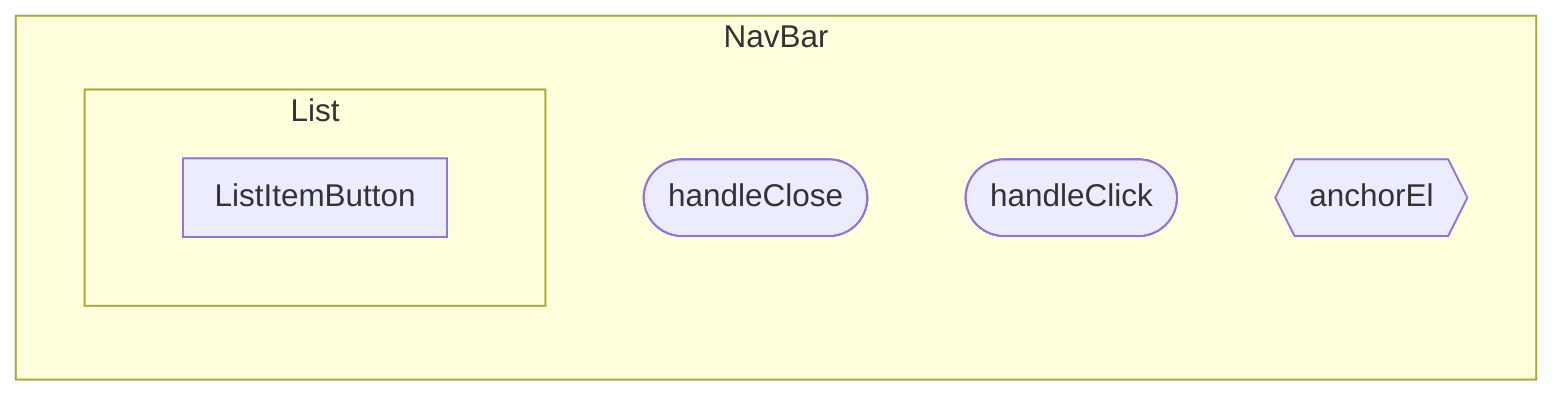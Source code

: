 flowchart BT
    subgraph NavBar
        handleClose([handleClose])
        handleClick([handleClick])
        anchorEl{{anchorEl}}
        subgraph List
            subgraph ListItemButton
            end
        end
    end
